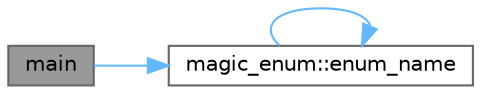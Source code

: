 digraph "main"
{
 // LATEX_PDF_SIZE
  bgcolor="transparent";
  edge [fontname=Helvetica,fontsize=10,labelfontname=Helvetica,labelfontsize=10];
  node [fontname=Helvetica,fontsize=10,shape=box,height=0.2,width=0.4];
  rankdir="LR";
  Node1 [id="Node000001",label="main",height=0.2,width=0.4,color="gray40", fillcolor="grey60", style="filled", fontcolor="black",tooltip=" "];
  Node1 -> Node2 [id="edge1_Node000001_Node000002",color="steelblue1",style="solid",tooltip=" "];
  Node2 [id="Node000002",label="magic_enum::enum_name",height=0.2,width=0.4,color="grey40", fillcolor="white", style="filled",URL="$namespacemagic__enum.html#a3b5bc602b74e241dc5ac1ac19fd523a8",tooltip=" "];
  Node2 -> Node2 [id="edge2_Node000002_Node000002",color="steelblue1",style="solid",tooltip=" "];
}
